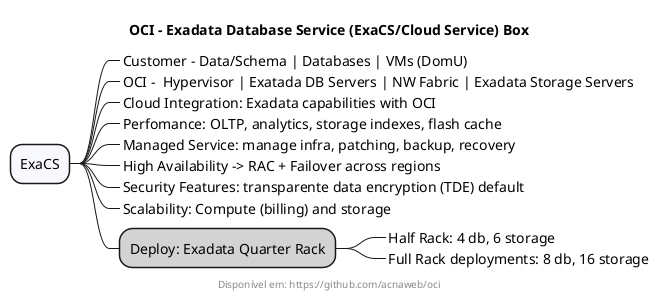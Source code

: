 @startmindmap

title "OCI - Exadata Database Service (ExaCS/Cloud Service) Box"
footer Disponível em: https://github.com/acnaweb/oci

*[#F8F8FF] ExaCS

**_ Customer - Data/Schema | Databases | VMs (DomU)
**_ OCI -  Hypervisor | Exatada DB Servers | NW Fabric | Exadata Storage Servers
**_ Cloud Integration: Exadata capabilities with OCI
**_ Perfomance: OLTP, analytics, storage indexes, flash cache
**_ Managed Service: manage infra, patching, backup, recovery
**_ High Availability -> RAC + Failover across regions
**_ Security Features: transparente data encryption (TDE) default
**_ Scalability: Compute (billing) and storage

**[#LightGray] Deploy: Exadata Quarter Rack
***_ Half Rack: 4 db, 6 storage
***_ Full Rack deployments: 8 db, 16 storage

@endmindmap

